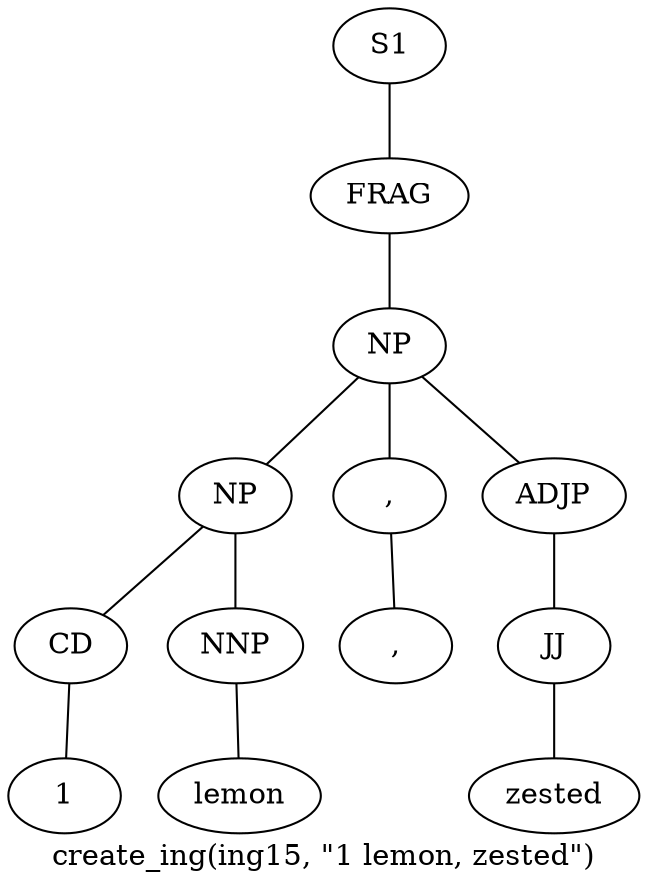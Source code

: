 graph SyntaxGraph {
	label = "create_ing(ing15, \"1 lemon, zested\")";
	Node0 [label="S1"];
	Node1 [label="FRAG"];
	Node2 [label="NP"];
	Node3 [label="NP"];
	Node4 [label="CD"];
	Node5 [label="1"];
	Node6 [label="NNP"];
	Node7 [label="lemon"];
	Node8 [label=","];
	Node9 [label=","];
	Node10 [label="ADJP"];
	Node11 [label="JJ"];
	Node12 [label="zested"];

	Node0 -- Node1;
	Node1 -- Node2;
	Node2 -- Node3;
	Node2 -- Node8;
	Node2 -- Node10;
	Node3 -- Node4;
	Node3 -- Node6;
	Node4 -- Node5;
	Node6 -- Node7;
	Node8 -- Node9;
	Node10 -- Node11;
	Node11 -- Node12;
}
